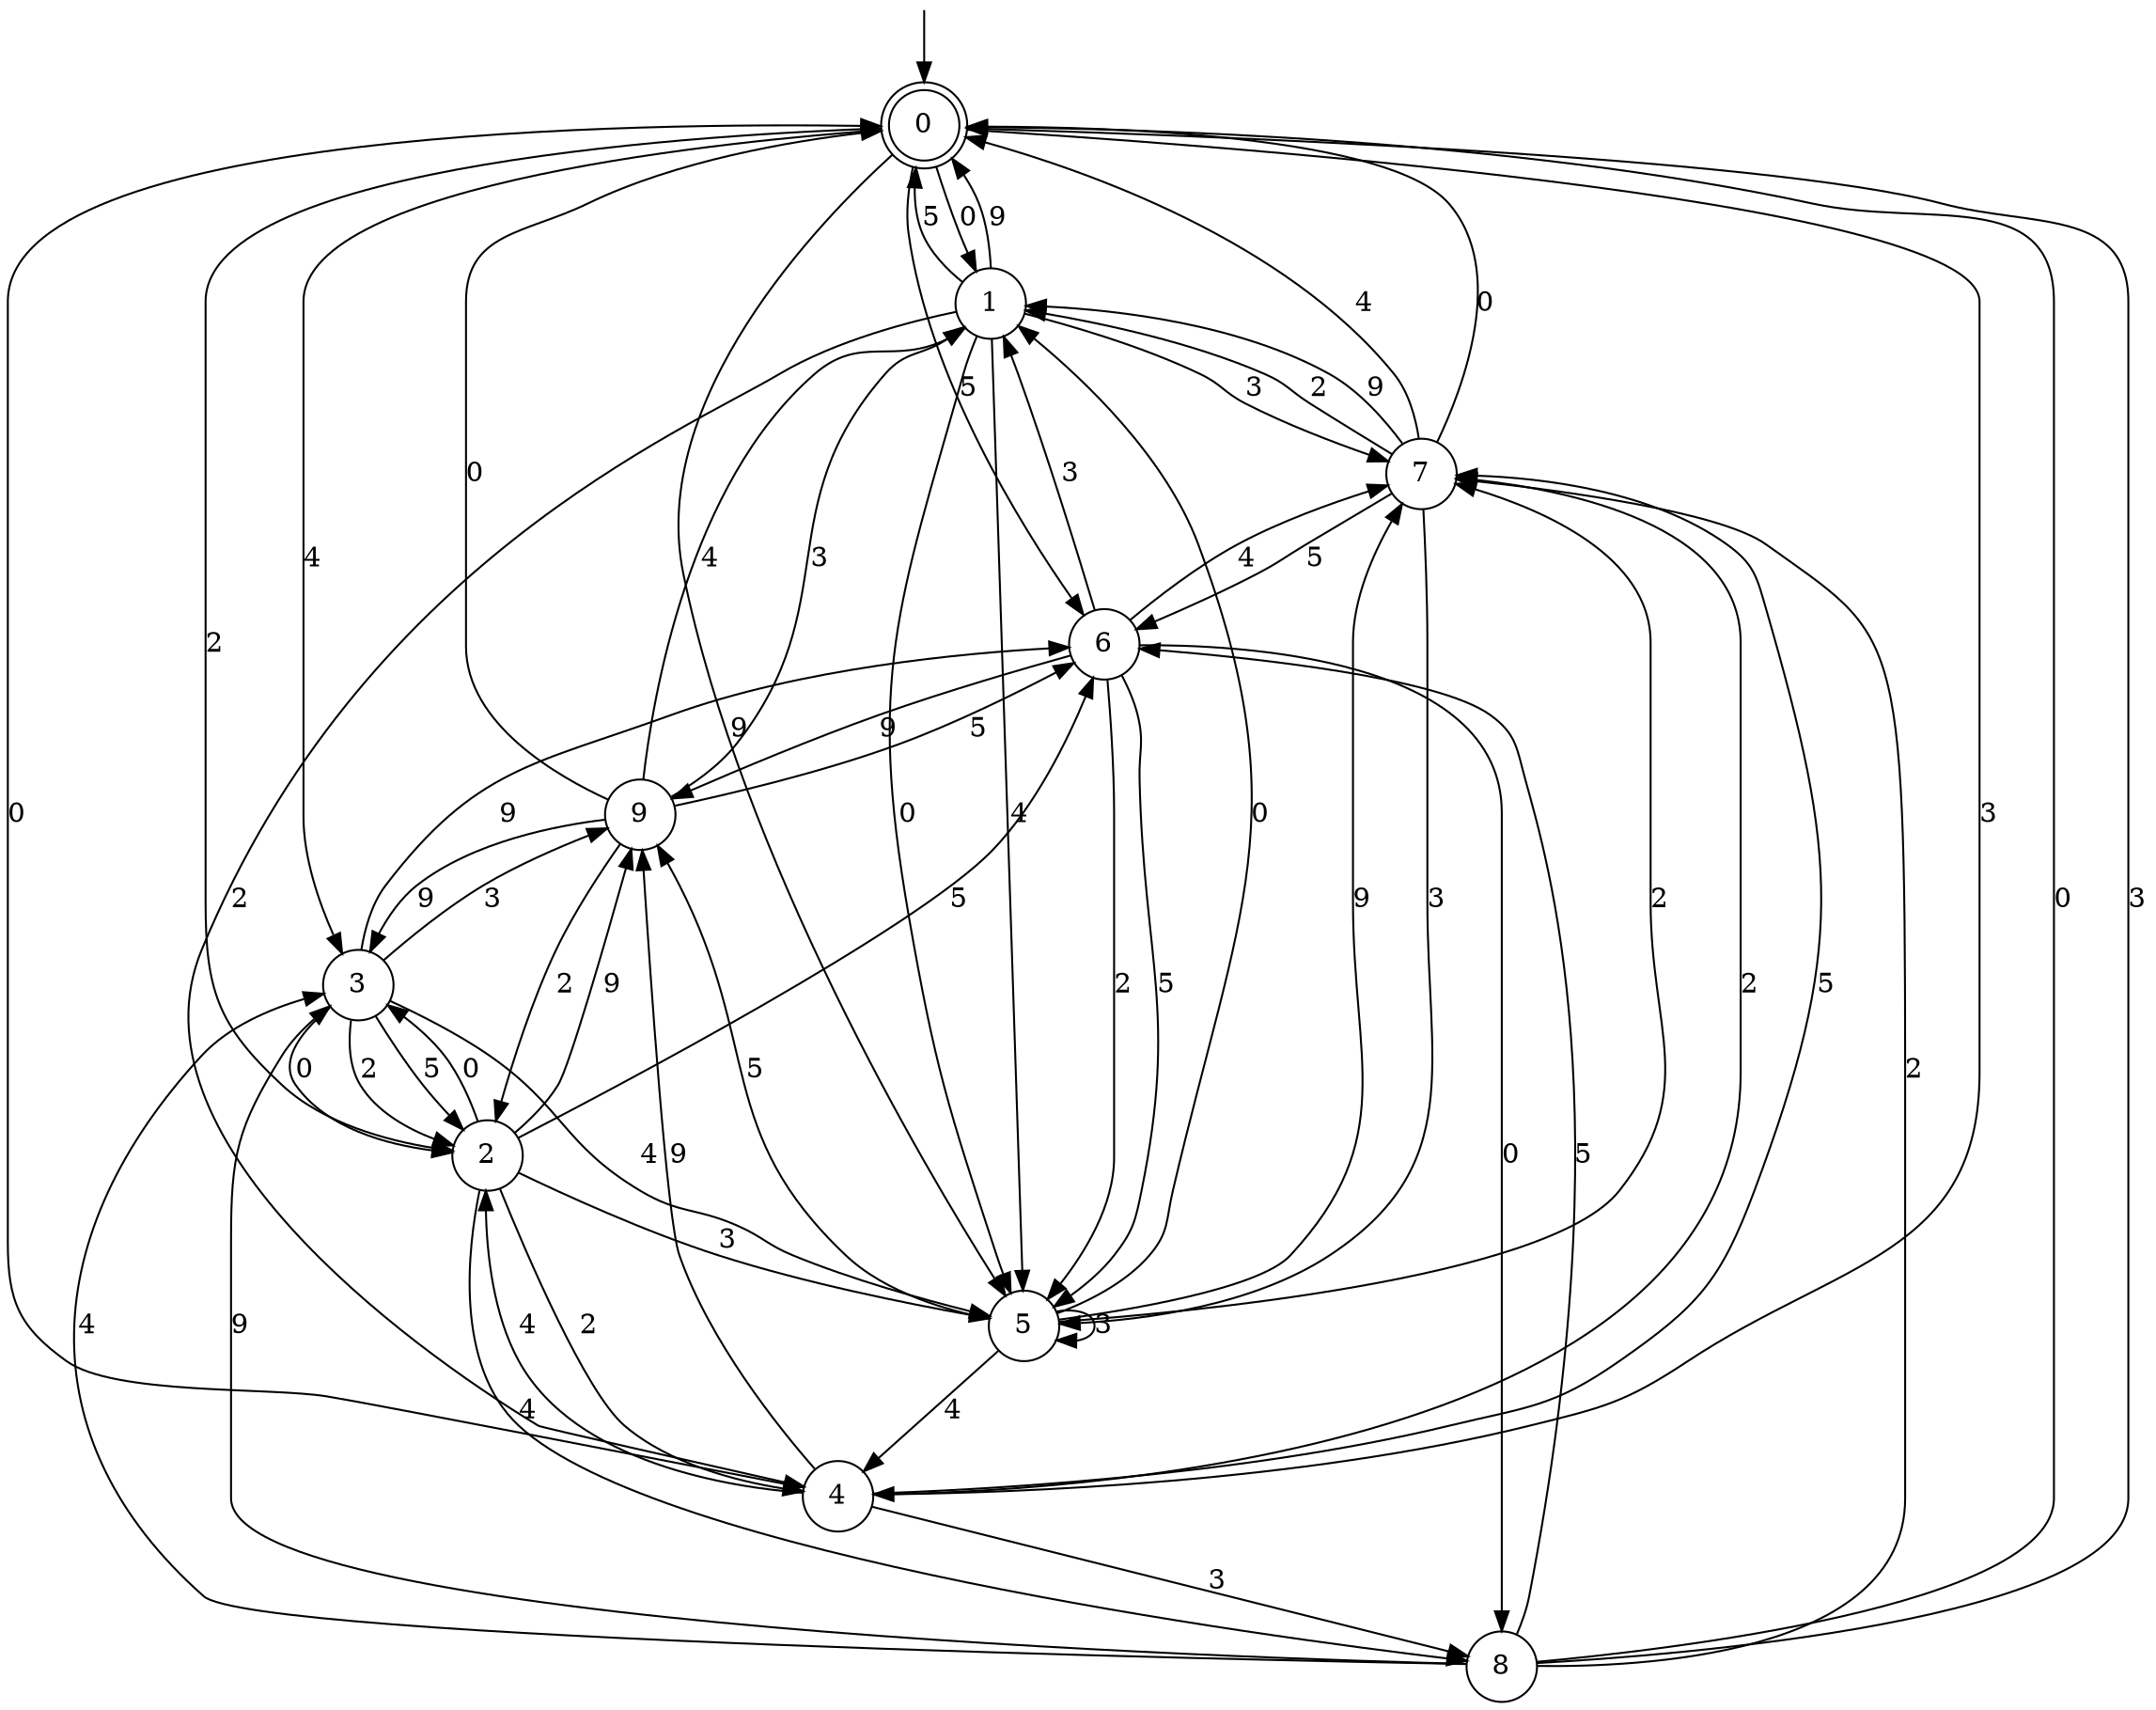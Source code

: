 digraph g {

	s0 [shape="doublecircle" label="0"];
	s1 [shape="circle" label="1"];
	s2 [shape="circle" label="2"];
	s3 [shape="circle" label="3"];
	s4 [shape="circle" label="4"];
	s5 [shape="circle" label="5"];
	s6 [shape="circle" label="6"];
	s7 [shape="circle" label="7"];
	s8 [shape="circle" label="8"];
	s9 [shape="circle" label="9"];
	s0 -> s1 [label="0"];
	s0 -> s2 [label="2"];
	s0 -> s3 [label="4"];
	s0 -> s4 [label="3"];
	s0 -> s5 [label="9"];
	s0 -> s6 [label="5"];
	s1 -> s5 [label="0"];
	s1 -> s4 [label="2"];
	s1 -> s5 [label="4"];
	s1 -> s7 [label="3"];
	s1 -> s0 [label="9"];
	s1 -> s0 [label="5"];
	s2 -> s3 [label="0"];
	s2 -> s4 [label="2"];
	s2 -> s8 [label="4"];
	s2 -> s5 [label="3"];
	s2 -> s9 [label="9"];
	s2 -> s6 [label="5"];
	s3 -> s2 [label="0"];
	s3 -> s2 [label="2"];
	s3 -> s5 [label="4"];
	s3 -> s9 [label="3"];
	s3 -> s6 [label="9"];
	s3 -> s2 [label="5"];
	s4 -> s0 [label="0"];
	s4 -> s7 [label="2"];
	s4 -> s2 [label="4"];
	s4 -> s8 [label="3"];
	s4 -> s9 [label="9"];
	s4 -> s7 [label="5"];
	s5 -> s1 [label="0"];
	s5 -> s7 [label="2"];
	s5 -> s4 [label="4"];
	s5 -> s5 [label="3"];
	s5 -> s7 [label="9"];
	s5 -> s9 [label="5"];
	s6 -> s8 [label="0"];
	s6 -> s5 [label="2"];
	s6 -> s7 [label="4"];
	s6 -> s1 [label="3"];
	s6 -> s9 [label="9"];
	s6 -> s5 [label="5"];
	s7 -> s0 [label="0"];
	s7 -> s1 [label="2"];
	s7 -> s0 [label="4"];
	s7 -> s5 [label="3"];
	s7 -> s1 [label="9"];
	s7 -> s6 [label="5"];
	s8 -> s0 [label="0"];
	s8 -> s7 [label="2"];
	s8 -> s3 [label="4"];
	s8 -> s0 [label="3"];
	s8 -> s3 [label="9"];
	s8 -> s6 [label="5"];
	s9 -> s0 [label="0"];
	s9 -> s2 [label="2"];
	s9 -> s1 [label="4"];
	s9 -> s1 [label="3"];
	s9 -> s3 [label="9"];
	s9 -> s6 [label="5"];

__start0 [label="" shape="none" width="0" height="0"];
__start0 -> s0;

}
